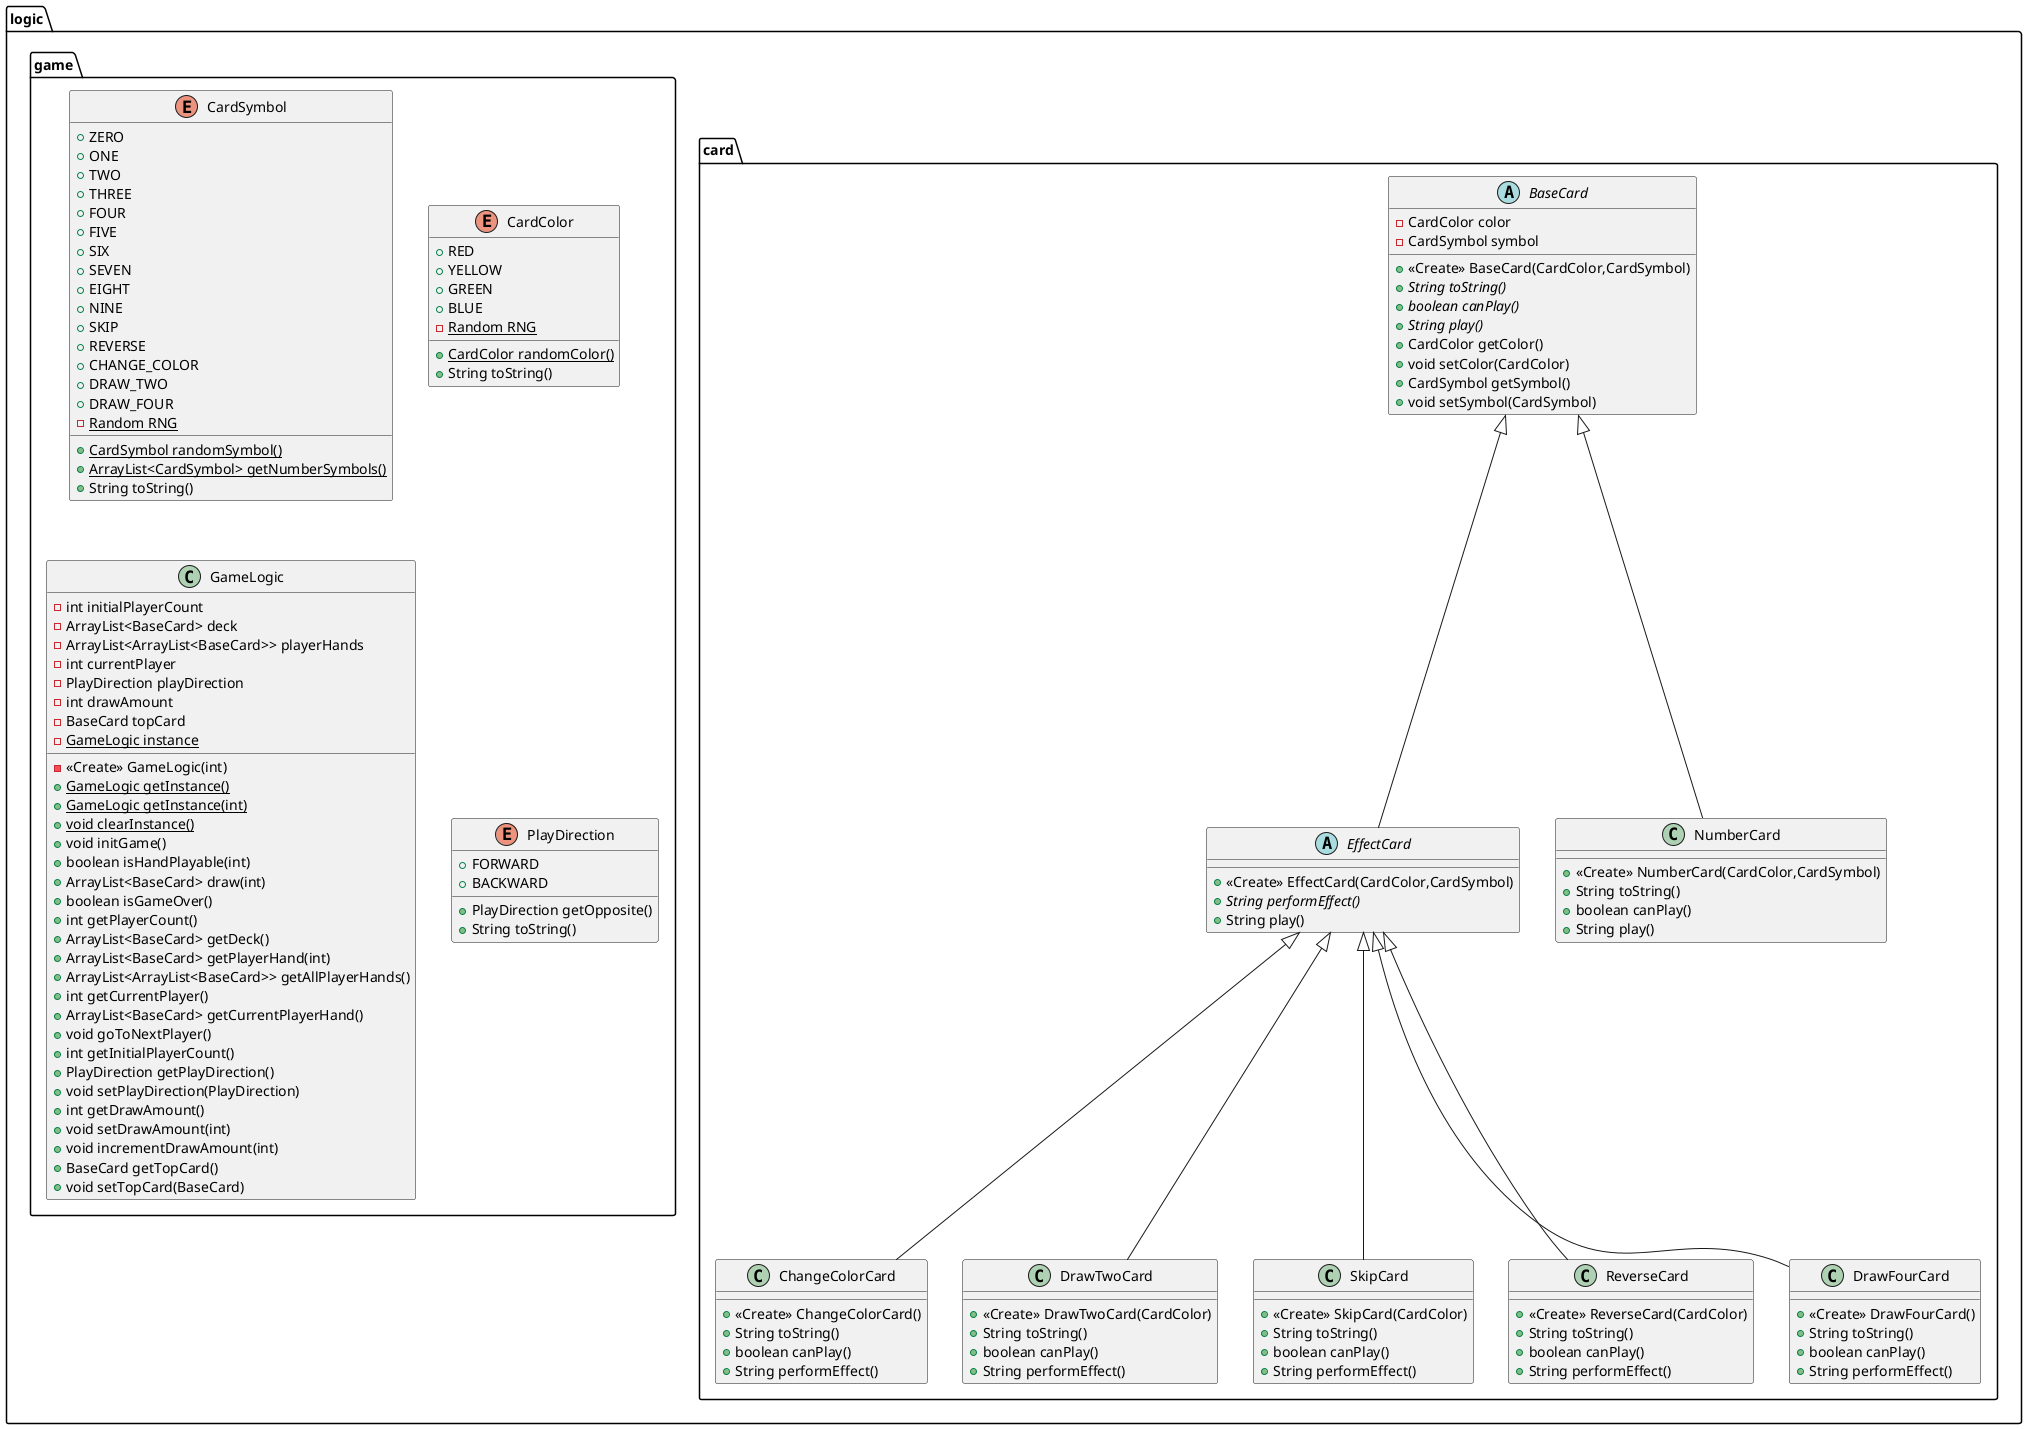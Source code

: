 @startuml
abstract class logic.card.EffectCard {
+ <<Create>> EffectCard(CardColor,CardSymbol)
+ {abstract}String performEffect()
+ String play()
}
enum logic.game.CardSymbol {
+  ZERO
+  ONE
+  TWO
+  THREE
+  FOUR
+  FIVE
+  SIX
+  SEVEN
+  EIGHT
+  NINE
+  SKIP
+  REVERSE
+  CHANGE_COLOR
+  DRAW_TWO
+  DRAW_FOUR
- {static} Random RNG
+ {static} CardSymbol randomSymbol()
+ {static} ArrayList<CardSymbol> getNumberSymbols()
+ String toString()
}
enum logic.game.CardColor {
+  RED
+  YELLOW
+  GREEN
+  BLUE
- {static} Random RNG
+ {static} CardColor randomColor()
+ String toString()
}
class logic.card.ChangeColorCard {
+ <<Create>> ChangeColorCard()
+ String toString()
+ boolean canPlay()
+ String performEffect()
}
class logic.card.DrawTwoCard {
+ <<Create>> DrawTwoCard(CardColor)
+ String toString()
+ boolean canPlay()
+ String performEffect()
}
class logic.card.SkipCard {
+ <<Create>> SkipCard(CardColor)
+ String toString()
+ boolean canPlay()
+ String performEffect()
}
class logic.game.GameLogic {
- int initialPlayerCount
- ArrayList<BaseCard> deck
- ArrayList<ArrayList<BaseCard>> playerHands
- int currentPlayer
- PlayDirection playDirection
- int drawAmount
- BaseCard topCard
- {static} GameLogic instance
- <<Create>> GameLogic(int)
+ {static} GameLogic getInstance()
+ {static} GameLogic getInstance(int)
+ {static} void clearInstance()
+ void initGame()
+ boolean isHandPlayable(int)
+ ArrayList<BaseCard> draw(int)
+ boolean isGameOver()
+ int getPlayerCount()
+ ArrayList<BaseCard> getDeck()
+ ArrayList<BaseCard> getPlayerHand(int)
+ ArrayList<ArrayList<BaseCard>> getAllPlayerHands()
+ int getCurrentPlayer()
+ ArrayList<BaseCard> getCurrentPlayerHand()
+ void goToNextPlayer()
+ int getInitialPlayerCount()
+ PlayDirection getPlayDirection()
+ void setPlayDirection(PlayDirection)
+ int getDrawAmount()
+ void setDrawAmount(int)
+ void incrementDrawAmount(int)
+ BaseCard getTopCard()
+ void setTopCard(BaseCard)
}
class logic.card.ReverseCard {
+ <<Create>> ReverseCard(CardColor)
+ String toString()
+ boolean canPlay()
+ String performEffect()
}
class logic.card.NumberCard {
+ <<Create>> NumberCard(CardColor,CardSymbol)
+ String toString()
+ boolean canPlay()
+ String play()
}
enum logic.game.PlayDirection {
+  FORWARD
+  BACKWARD
+ PlayDirection getOpposite()
+ String toString()
}
abstract class logic.card.BaseCard {
- CardColor color
- CardSymbol symbol
+ <<Create>> BaseCard(CardColor,CardSymbol)
+ {abstract}String toString()
+ {abstract}boolean canPlay()
+ {abstract}String play()
+ CardColor getColor()
+ void setColor(CardColor)
+ CardSymbol getSymbol()
+ void setSymbol(CardSymbol)
}
class logic.card.DrawFourCard {
+ <<Create>> DrawFourCard()
+ String toString()
+ boolean canPlay()
+ String performEffect()
}


logic.card.BaseCard <|-- logic.card.EffectCard
logic.card.EffectCard <|-- logic.card.ChangeColorCard
logic.card.EffectCard <|-- logic.card.DrawTwoCard
logic.card.EffectCard <|-- logic.card.SkipCard
logic.card.EffectCard <|-- logic.card.ReverseCard
logic.card.BaseCard <|-- logic.card.NumberCard
logic.card.EffectCard <|-- logic.card.DrawFourCard
@enduml